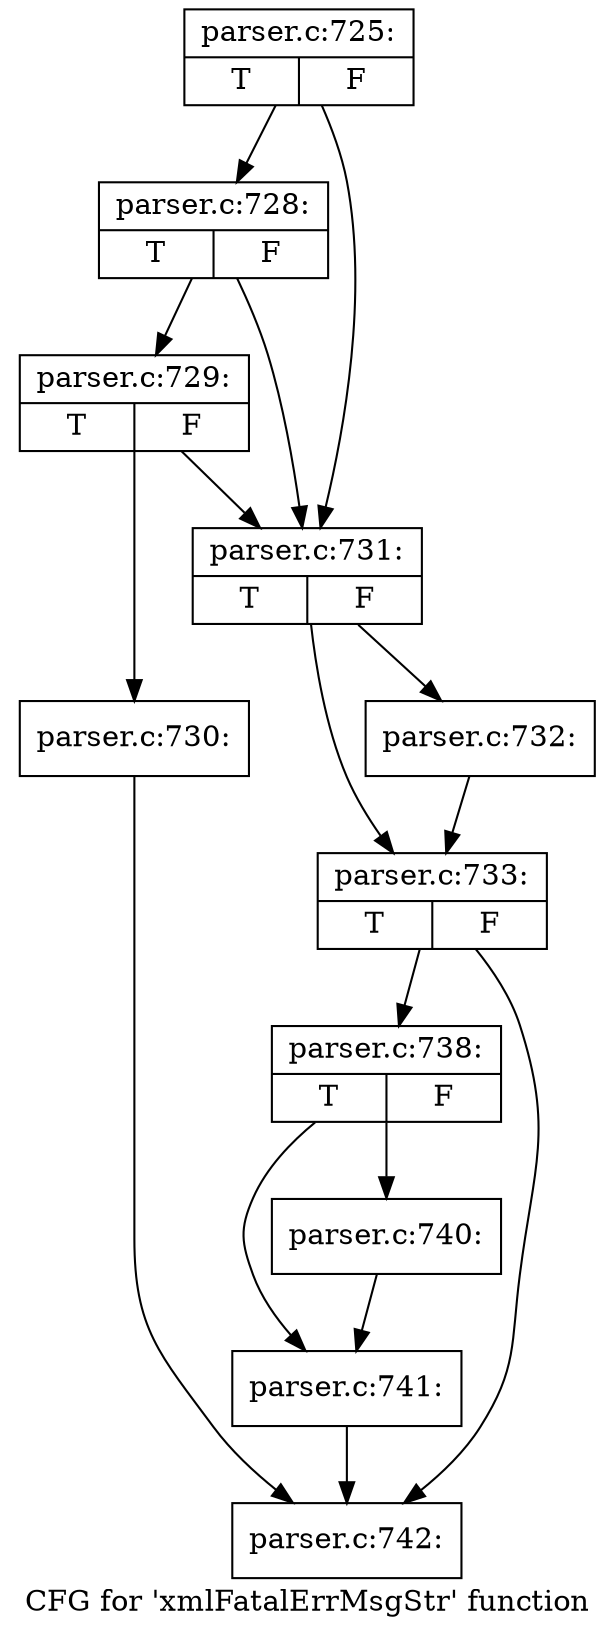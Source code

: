 digraph "CFG for 'xmlFatalErrMsgStr' function" {
	label="CFG for 'xmlFatalErrMsgStr' function";

	Node0x600d150 [shape=record,label="{parser.c:725:|{<s0>T|<s1>F}}"];
	Node0x600d150 -> Node0x6022900;
	Node0x600d150 -> Node0x6022830;
	Node0x6022900 [shape=record,label="{parser.c:728:|{<s0>T|<s1>F}}"];
	Node0x6022900 -> Node0x6022880;
	Node0x6022900 -> Node0x6022830;
	Node0x6022880 [shape=record,label="{parser.c:729:|{<s0>T|<s1>F}}"];
	Node0x6022880 -> Node0x60227e0;
	Node0x6022880 -> Node0x6022830;
	Node0x60227e0 [shape=record,label="{parser.c:730:}"];
	Node0x60227e0 -> Node0x6023a00;
	Node0x6022830 [shape=record,label="{parser.c:731:|{<s0>T|<s1>F}}"];
	Node0x6022830 -> Node0x6023370;
	Node0x6022830 -> Node0x60233c0;
	Node0x6023370 [shape=record,label="{parser.c:732:}"];
	Node0x6023370 -> Node0x60233c0;
	Node0x60233c0 [shape=record,label="{parser.c:733:|{<s0>T|<s1>F}}"];
	Node0x60233c0 -> Node0x60239b0;
	Node0x60233c0 -> Node0x6023a00;
	Node0x60239b0 [shape=record,label="{parser.c:738:|{<s0>T|<s1>F}}"];
	Node0x60239b0 -> Node0x6024a40;
	Node0x60239b0 -> Node0x6024a90;
	Node0x6024a40 [shape=record,label="{parser.c:740:}"];
	Node0x6024a40 -> Node0x6024a90;
	Node0x6024a90 [shape=record,label="{parser.c:741:}"];
	Node0x6024a90 -> Node0x6023a00;
	Node0x6023a00 [shape=record,label="{parser.c:742:}"];
}
